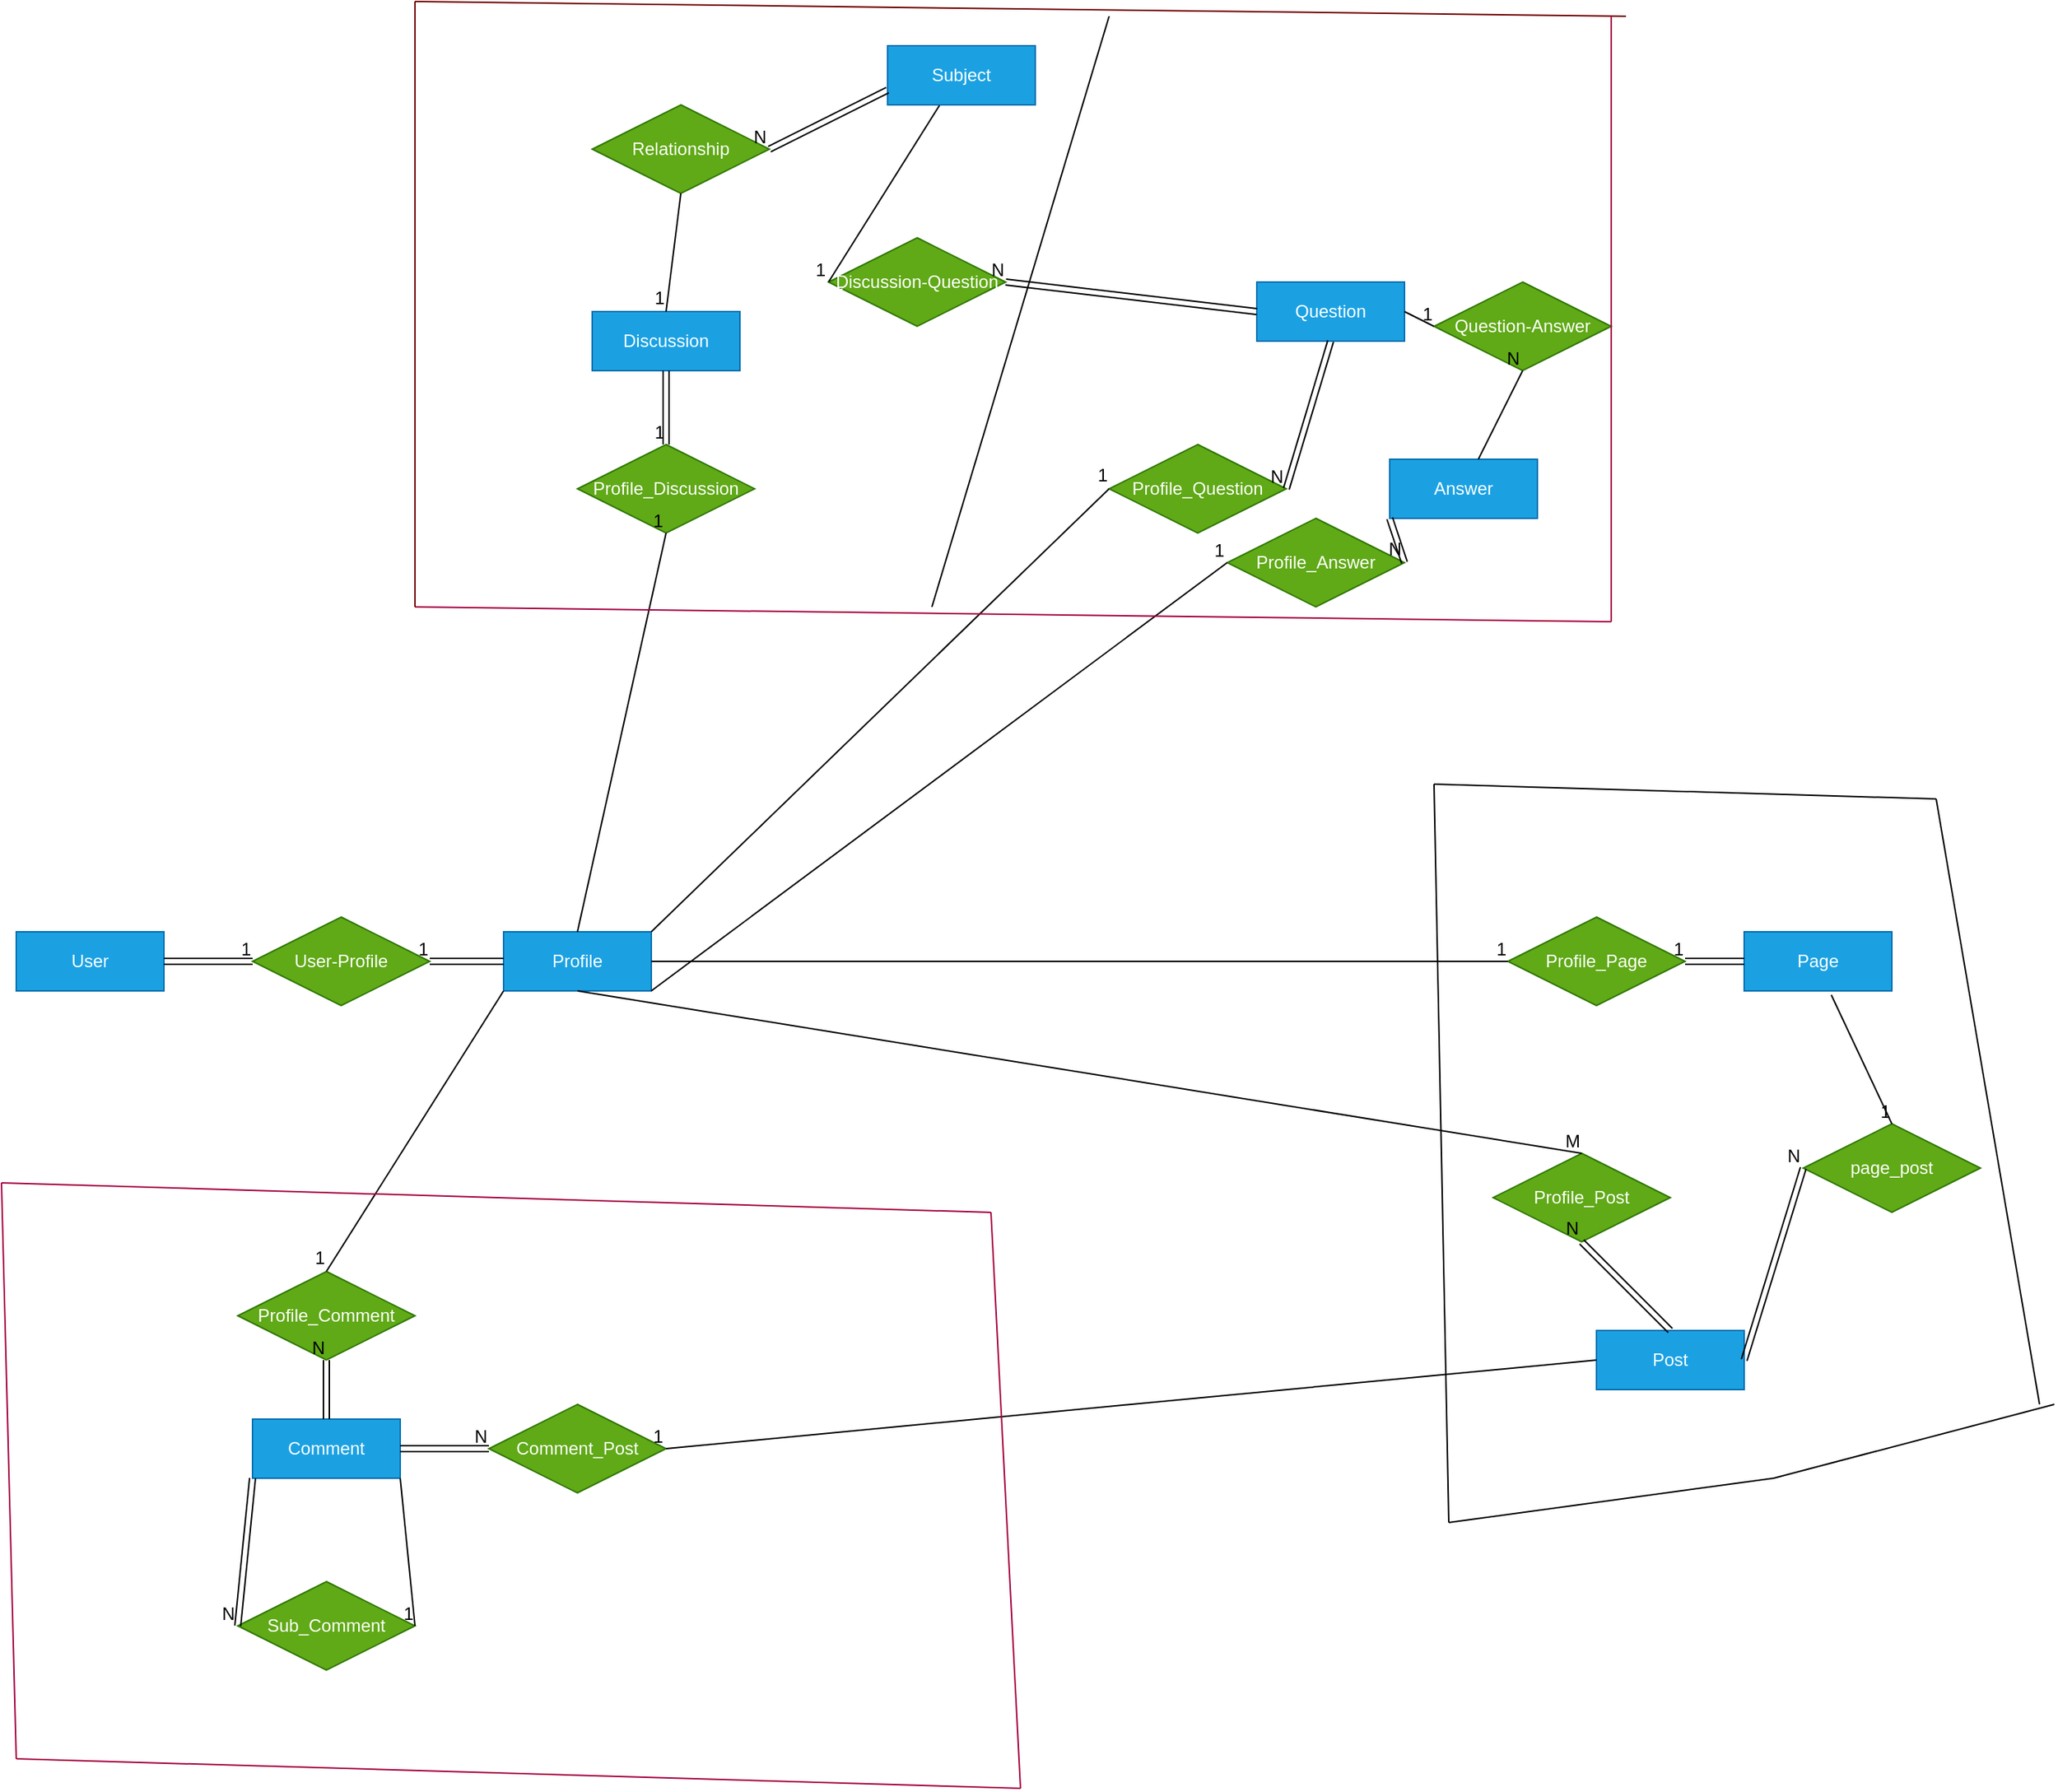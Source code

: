 <mxfile version="27.2.0">
  <diagram name="Page-1" id="8t66R9n_PGoeMH0AewRn">
    <mxGraphModel dx="2481" dy="2136" grid="1" gridSize="10" guides="1" tooltips="1" connect="1" arrows="1" fold="1" page="1" pageScale="1" pageWidth="850" pageHeight="1100" math="0" shadow="0">
      <root>
        <mxCell id="0" />
        <mxCell id="1" parent="0" />
        <mxCell id="4IzWLloHtomrwevVD-YD-1" value="&lt;div&gt;User&lt;/div&gt;" style="whiteSpace=wrap;html=1;align=center;fillColor=#1ba1e2;fontColor=#ffffff;strokeColor=#006EAF;" parent="1" vertex="1">
          <mxGeometry x="-120" y="270" width="100" height="40" as="geometry" />
        </mxCell>
        <mxCell id="4IzWLloHtomrwevVD-YD-2" value="&lt;div&gt;Profile&lt;/div&gt;" style="whiteSpace=wrap;html=1;align=center;fillColor=#1ba1e2;fontColor=#ffffff;strokeColor=#006EAF;" parent="1" vertex="1">
          <mxGeometry x="210" y="270" width="100" height="40" as="geometry" />
        </mxCell>
        <mxCell id="4IzWLloHtomrwevVD-YD-3" value="&lt;div&gt;Post&lt;/div&gt;" style="whiteSpace=wrap;html=1;align=center;fillColor=#1ba1e2;fontColor=#ffffff;strokeColor=#006EAF;" parent="1" vertex="1">
          <mxGeometry x="950" y="540" width="100" height="40" as="geometry" />
        </mxCell>
        <mxCell id="4IzWLloHtomrwevVD-YD-4" value="&lt;div&gt;Comment&lt;/div&gt;" style="whiteSpace=wrap;html=1;align=center;fillColor=#1ba1e2;fontColor=#ffffff;strokeColor=#006EAF;" parent="1" vertex="1">
          <mxGeometry x="40" y="600" width="100" height="40" as="geometry" />
        </mxCell>
        <mxCell id="4IzWLloHtomrwevVD-YD-6" value="&lt;div&gt;Page&lt;/div&gt;" style="whiteSpace=wrap;html=1;align=center;fillColor=#1ba1e2;fontColor=#ffffff;strokeColor=#006EAF;" parent="1" vertex="1">
          <mxGeometry x="1050" y="270" width="100" height="40" as="geometry" />
        </mxCell>
        <mxCell id="4IzWLloHtomrwevVD-YD-7" value="Discussion" style="whiteSpace=wrap;html=1;align=center;fillColor=#1ba1e2;fontColor=#ffffff;strokeColor=#006EAF;" parent="1" vertex="1">
          <mxGeometry x="270" y="-150" width="100" height="40" as="geometry" />
        </mxCell>
        <mxCell id="4IzWLloHtomrwevVD-YD-9" value="&lt;div&gt;Question&lt;/div&gt;" style="whiteSpace=wrap;html=1;align=center;fillColor=#1ba1e2;fontColor=#ffffff;strokeColor=#006EAF;" parent="1" vertex="1">
          <mxGeometry x="720" y="-170" width="100" height="40" as="geometry" />
        </mxCell>
        <mxCell id="4IzWLloHtomrwevVD-YD-10" value="&lt;div&gt;Answer&lt;/div&gt;" style="whiteSpace=wrap;html=1;align=center;fillColor=#1ba1e2;fontColor=#ffffff;strokeColor=#006EAF;" parent="1" vertex="1">
          <mxGeometry x="810" y="-50" width="100" height="40" as="geometry" />
        </mxCell>
        <mxCell id="4IzWLloHtomrwevVD-YD-11" value="User-Profile" style="shape=rhombus;perimeter=rhombusPerimeter;whiteSpace=wrap;html=1;align=center;fillColor=#60a917;fontColor=#ffffff;strokeColor=#2D7600;" parent="1" vertex="1">
          <mxGeometry x="40" y="260" width="120" height="60" as="geometry" />
        </mxCell>
        <mxCell id="4IzWLloHtomrwevVD-YD-13" value="" style="shape=link;html=1;rounded=0;exitX=1;exitY=0.5;exitDx=0;exitDy=0;entryX=0;entryY=0.5;entryDx=0;entryDy=0;" parent="1" source="4IzWLloHtomrwevVD-YD-1" target="4IzWLloHtomrwevVD-YD-11" edge="1">
          <mxGeometry relative="1" as="geometry">
            <mxPoint x="350" y="420" as="sourcePoint" />
            <mxPoint x="510" y="420" as="targetPoint" />
          </mxGeometry>
        </mxCell>
        <mxCell id="4IzWLloHtomrwevVD-YD-14" value="1" style="resizable=0;html=1;whiteSpace=wrap;align=right;verticalAlign=bottom;" parent="4IzWLloHtomrwevVD-YD-13" connectable="0" vertex="1">
          <mxGeometry x="1" relative="1" as="geometry" />
        </mxCell>
        <mxCell id="4IzWLloHtomrwevVD-YD-15" value="" style="shape=link;html=1;rounded=0;entryX=1;entryY=0.5;entryDx=0;entryDy=0;exitX=0;exitY=0.5;exitDx=0;exitDy=0;" parent="1" source="4IzWLloHtomrwevVD-YD-2" target="4IzWLloHtomrwevVD-YD-11" edge="1">
          <mxGeometry relative="1" as="geometry">
            <mxPoint x="250" y="220" as="sourcePoint" />
            <mxPoint x="510" y="420" as="targetPoint" />
          </mxGeometry>
        </mxCell>
        <mxCell id="4IzWLloHtomrwevVD-YD-16" value="1" style="resizable=0;html=1;whiteSpace=wrap;align=right;verticalAlign=bottom;" parent="4IzWLloHtomrwevVD-YD-15" connectable="0" vertex="1">
          <mxGeometry x="1" relative="1" as="geometry" />
        </mxCell>
        <mxCell id="4IzWLloHtomrwevVD-YD-17" value="Profile_Post" style="shape=rhombus;perimeter=rhombusPerimeter;whiteSpace=wrap;html=1;align=center;fillColor=#60a917;fontColor=#ffffff;strokeColor=#2D7600;" parent="1" vertex="1">
          <mxGeometry x="880" y="420" width="120" height="60" as="geometry" />
        </mxCell>
        <mxCell id="4IzWLloHtomrwevVD-YD-20" value="" style="shape=link;html=1;rounded=0;entryX=0.5;entryY=1;entryDx=0;entryDy=0;exitX=0.5;exitY=0;exitDx=0;exitDy=0;" parent="1" source="4IzWLloHtomrwevVD-YD-3" target="4IzWLloHtomrwevVD-YD-17" edge="1">
          <mxGeometry relative="1" as="geometry">
            <mxPoint x="350" y="420" as="sourcePoint" />
            <mxPoint x="510" y="420" as="targetPoint" />
          </mxGeometry>
        </mxCell>
        <mxCell id="4IzWLloHtomrwevVD-YD-21" value="N" style="resizable=0;html=1;whiteSpace=wrap;align=right;verticalAlign=bottom;" parent="4IzWLloHtomrwevVD-YD-20" connectable="0" vertex="1">
          <mxGeometry x="1" relative="1" as="geometry" />
        </mxCell>
        <mxCell id="4IzWLloHtomrwevVD-YD-22" value="Comment_Post" style="shape=rhombus;perimeter=rhombusPerimeter;whiteSpace=wrap;html=1;align=center;fillColor=#60a917;fontColor=#ffffff;strokeColor=#2D7600;" parent="1" vertex="1">
          <mxGeometry x="200" y="590" width="120" height="60" as="geometry" />
        </mxCell>
        <mxCell id="4IzWLloHtomrwevVD-YD-23" value="" style="endArrow=none;html=1;rounded=0;exitX=0;exitY=0.5;exitDx=0;exitDy=0;entryX=1;entryY=0.5;entryDx=0;entryDy=0;" parent="1" source="4IzWLloHtomrwevVD-YD-3" target="4IzWLloHtomrwevVD-YD-22" edge="1">
          <mxGeometry relative="1" as="geometry">
            <mxPoint x="350" y="420" as="sourcePoint" />
            <mxPoint x="510" y="420" as="targetPoint" />
          </mxGeometry>
        </mxCell>
        <mxCell id="4IzWLloHtomrwevVD-YD-24" value="1" style="resizable=0;html=1;whiteSpace=wrap;align=right;verticalAlign=bottom;" parent="4IzWLloHtomrwevVD-YD-23" connectable="0" vertex="1">
          <mxGeometry x="1" relative="1" as="geometry" />
        </mxCell>
        <mxCell id="4IzWLloHtomrwevVD-YD-25" value="" style="shape=link;html=1;rounded=0;entryX=0;entryY=0.5;entryDx=0;entryDy=0;exitX=1;exitY=0.5;exitDx=0;exitDy=0;" parent="1" source="4IzWLloHtomrwevVD-YD-4" target="4IzWLloHtomrwevVD-YD-22" edge="1">
          <mxGeometry relative="1" as="geometry">
            <mxPoint x="350" y="420" as="sourcePoint" />
            <mxPoint x="510" y="420" as="targetPoint" />
          </mxGeometry>
        </mxCell>
        <mxCell id="4IzWLloHtomrwevVD-YD-26" value="N" style="resizable=0;html=1;whiteSpace=wrap;align=right;verticalAlign=bottom;" parent="4IzWLloHtomrwevVD-YD-25" connectable="0" vertex="1">
          <mxGeometry x="1" relative="1" as="geometry" />
        </mxCell>
        <mxCell id="4IzWLloHtomrwevVD-YD-30" value="Profile_Page" style="shape=rhombus;perimeter=rhombusPerimeter;whiteSpace=wrap;html=1;align=center;fillColor=#60a917;fontColor=#ffffff;strokeColor=#2D7600;" parent="1" vertex="1">
          <mxGeometry x="890" y="260" width="120" height="60" as="geometry" />
        </mxCell>
        <mxCell id="4IzWLloHtomrwevVD-YD-31" value="" style="endArrow=none;html=1;rounded=0;entryX=0;entryY=0.5;entryDx=0;entryDy=0;exitX=1;exitY=0.5;exitDx=0;exitDy=0;" parent="1" source="4IzWLloHtomrwevVD-YD-2" target="4IzWLloHtomrwevVD-YD-30" edge="1">
          <mxGeometry relative="1" as="geometry">
            <mxPoint x="350" y="420" as="sourcePoint" />
            <mxPoint x="510" y="420" as="targetPoint" />
          </mxGeometry>
        </mxCell>
        <mxCell id="4IzWLloHtomrwevVD-YD-32" value="1" style="resizable=0;html=1;whiteSpace=wrap;align=right;verticalAlign=bottom;" parent="4IzWLloHtomrwevVD-YD-31" connectable="0" vertex="1">
          <mxGeometry x="1" relative="1" as="geometry" />
        </mxCell>
        <mxCell id="4IzWLloHtomrwevVD-YD-35" value="Profile_Discussion" style="shape=rhombus;perimeter=rhombusPerimeter;whiteSpace=wrap;html=1;align=center;fillColor=#60a917;fontColor=#ffffff;strokeColor=#2D7600;" parent="1" vertex="1">
          <mxGeometry x="260" y="-60" width="120" height="60" as="geometry" />
        </mxCell>
        <mxCell id="4IzWLloHtomrwevVD-YD-38" value="" style="endArrow=none;html=1;rounded=0;exitX=0.5;exitY=0;exitDx=0;exitDy=0;entryX=0.5;entryY=1;entryDx=0;entryDy=0;" parent="1" source="4IzWLloHtomrwevVD-YD-2" target="4IzWLloHtomrwevVD-YD-35" edge="1">
          <mxGeometry relative="1" as="geometry">
            <mxPoint x="350" y="330" as="sourcePoint" />
            <mxPoint x="510" y="330" as="targetPoint" />
          </mxGeometry>
        </mxCell>
        <mxCell id="4IzWLloHtomrwevVD-YD-39" value="1" style="resizable=0;html=1;whiteSpace=wrap;align=right;verticalAlign=bottom;" parent="4IzWLloHtomrwevVD-YD-38" connectable="0" vertex="1">
          <mxGeometry x="1" relative="1" as="geometry" />
        </mxCell>
        <mxCell id="4IzWLloHtomrwevVD-YD-44" value="" style="shape=link;html=1;rounded=0;entryX=1;entryY=0.5;entryDx=0;entryDy=0;exitX=0;exitY=0.5;exitDx=0;exitDy=0;" parent="1" source="4IzWLloHtomrwevVD-YD-6" target="4IzWLloHtomrwevVD-YD-30" edge="1">
          <mxGeometry relative="1" as="geometry">
            <mxPoint x="350" y="330" as="sourcePoint" />
            <mxPoint x="510" y="330" as="targetPoint" />
          </mxGeometry>
        </mxCell>
        <mxCell id="4IzWLloHtomrwevVD-YD-45" value="1" style="resizable=0;html=1;whiteSpace=wrap;align=right;verticalAlign=bottom;" parent="4IzWLloHtomrwevVD-YD-44" connectable="0" vertex="1">
          <mxGeometry x="1" relative="1" as="geometry" />
        </mxCell>
        <mxCell id="4IzWLloHtomrwevVD-YD-46" value="ِDiscussion-Question" style="shape=rhombus;perimeter=rhombusPerimeter;whiteSpace=wrap;html=1;align=center;fillColor=#60a917;fontColor=#ffffff;strokeColor=#2D7600;" parent="1" vertex="1">
          <mxGeometry x="430" y="-200" width="120" height="60" as="geometry" />
        </mxCell>
        <mxCell id="4IzWLloHtomrwevVD-YD-47" value="" style="endArrow=none;html=1;rounded=0;entryX=0;entryY=0.5;entryDx=0;entryDy=0;exitX=0.352;exitY=1.006;exitDx=0;exitDy=0;exitPerimeter=0;" parent="1" source="x9-qvbxCIrxGq_WWCasO-30" target="4IzWLloHtomrwevVD-YD-46" edge="1">
          <mxGeometry relative="1" as="geometry">
            <mxPoint x="350" y="270" as="sourcePoint" />
            <mxPoint x="510" y="270" as="targetPoint" />
          </mxGeometry>
        </mxCell>
        <mxCell id="4IzWLloHtomrwevVD-YD-48" value="1" style="resizable=0;html=1;whiteSpace=wrap;align=right;verticalAlign=bottom;" parent="4IzWLloHtomrwevVD-YD-47" connectable="0" vertex="1">
          <mxGeometry x="1" relative="1" as="geometry" />
        </mxCell>
        <mxCell id="4IzWLloHtomrwevVD-YD-49" value="" style="shape=link;html=1;rounded=0;entryX=1;entryY=0.5;entryDx=0;entryDy=0;exitX=0;exitY=0.5;exitDx=0;exitDy=0;" parent="1" source="4IzWLloHtomrwevVD-YD-9" target="4IzWLloHtomrwevVD-YD-46" edge="1">
          <mxGeometry relative="1" as="geometry">
            <mxPoint x="350" y="270" as="sourcePoint" />
            <mxPoint x="510" y="270" as="targetPoint" />
          </mxGeometry>
        </mxCell>
        <mxCell id="4IzWLloHtomrwevVD-YD-50" value="N" style="resizable=0;html=1;whiteSpace=wrap;align=right;verticalAlign=bottom;" parent="4IzWLloHtomrwevVD-YD-49" connectable="0" vertex="1">
          <mxGeometry x="1" relative="1" as="geometry" />
        </mxCell>
        <mxCell id="4IzWLloHtomrwevVD-YD-52" value="Question-Answer" style="shape=rhombus;perimeter=rhombusPerimeter;whiteSpace=wrap;html=1;align=center;fillColor=#60a917;fontColor=#ffffff;strokeColor=#2D7600;" parent="1" vertex="1">
          <mxGeometry x="840" y="-170" width="120" height="60" as="geometry" />
        </mxCell>
        <mxCell id="4IzWLloHtomrwevVD-YD-53" value="" style="endArrow=none;html=1;rounded=0;exitX=1;exitY=0.5;exitDx=0;exitDy=0;entryX=0;entryY=0.5;entryDx=0;entryDy=0;" parent="1" source="4IzWLloHtomrwevVD-YD-9" target="4IzWLloHtomrwevVD-YD-52" edge="1">
          <mxGeometry relative="1" as="geometry">
            <mxPoint x="360" y="280" as="sourcePoint" />
            <mxPoint x="520" y="280" as="targetPoint" />
          </mxGeometry>
        </mxCell>
        <mxCell id="4IzWLloHtomrwevVD-YD-54" value="1" style="resizable=0;html=1;whiteSpace=wrap;align=right;verticalAlign=bottom;" parent="4IzWLloHtomrwevVD-YD-53" connectable="0" vertex="1">
          <mxGeometry x="1" relative="1" as="geometry" />
        </mxCell>
        <mxCell id="4IzWLloHtomrwevVD-YD-57" value="" style="endArrow=none;html=1;rounded=0;entryX=0.5;entryY=1;entryDx=0;entryDy=0;" parent="1" source="4IzWLloHtomrwevVD-YD-10" target="4IzWLloHtomrwevVD-YD-52" edge="1">
          <mxGeometry relative="1" as="geometry">
            <mxPoint x="360" y="280" as="sourcePoint" />
            <mxPoint x="520" y="280" as="targetPoint" />
          </mxGeometry>
        </mxCell>
        <mxCell id="4IzWLloHtomrwevVD-YD-58" value="N" style="resizable=0;html=1;whiteSpace=wrap;align=right;verticalAlign=bottom;" parent="4IzWLloHtomrwevVD-YD-57" connectable="0" vertex="1">
          <mxGeometry x="1" relative="1" as="geometry" />
        </mxCell>
        <mxCell id="4IzWLloHtomrwevVD-YD-60" style="edgeStyle=orthogonalEdgeStyle;rounded=0;orthogonalLoop=1;jettySize=auto;html=1;exitX=0.5;exitY=1;exitDx=0;exitDy=0;" parent="1" edge="1">
          <mxGeometry relative="1" as="geometry">
            <mxPoint x="230" y="190" as="sourcePoint" />
            <mxPoint x="230" y="190" as="targetPoint" />
          </mxGeometry>
        </mxCell>
        <mxCell id="4IzWLloHtomrwevVD-YD-65" value="&lt;div&gt;Profile_Question&lt;/div&gt;" style="shape=rhombus;perimeter=rhombusPerimeter;whiteSpace=wrap;html=1;align=center;fillColor=#60a917;fontColor=#ffffff;strokeColor=#2D7600;" parent="1" vertex="1">
          <mxGeometry x="620" y="-60" width="120" height="60" as="geometry" />
        </mxCell>
        <mxCell id="4IzWLloHtomrwevVD-YD-66" value="" style="endArrow=none;html=1;rounded=0;exitX=1;exitY=0;exitDx=0;exitDy=0;entryX=0;entryY=0.5;entryDx=0;entryDy=0;" parent="1" source="4IzWLloHtomrwevVD-YD-2" target="4IzWLloHtomrwevVD-YD-65" edge="1">
          <mxGeometry relative="1" as="geometry">
            <mxPoint x="360" y="280" as="sourcePoint" />
            <mxPoint x="520" y="280" as="targetPoint" />
          </mxGeometry>
        </mxCell>
        <mxCell id="4IzWLloHtomrwevVD-YD-67" value="1" style="resizable=0;html=1;whiteSpace=wrap;align=right;verticalAlign=bottom;" parent="4IzWLloHtomrwevVD-YD-66" connectable="0" vertex="1">
          <mxGeometry x="1" relative="1" as="geometry" />
        </mxCell>
        <mxCell id="4IzWLloHtomrwevVD-YD-68" value="" style="shape=link;html=1;rounded=0;exitX=0.5;exitY=1;exitDx=0;exitDy=0;entryX=1;entryY=0.5;entryDx=0;entryDy=0;" parent="1" source="4IzWLloHtomrwevVD-YD-9" target="4IzWLloHtomrwevVD-YD-65" edge="1">
          <mxGeometry relative="1" as="geometry">
            <mxPoint x="360" y="280" as="sourcePoint" />
            <mxPoint x="520" y="280" as="targetPoint" />
          </mxGeometry>
        </mxCell>
        <mxCell id="4IzWLloHtomrwevVD-YD-69" value="N" style="resizable=0;html=1;whiteSpace=wrap;align=right;verticalAlign=bottom;" parent="4IzWLloHtomrwevVD-YD-68" connectable="0" vertex="1">
          <mxGeometry x="1" relative="1" as="geometry" />
        </mxCell>
        <mxCell id="4IzWLloHtomrwevVD-YD-70" value="&lt;div&gt;Profile_Answer&lt;/div&gt;" style="shape=rhombus;perimeter=rhombusPerimeter;whiteSpace=wrap;html=1;align=center;fillColor=#60a917;fontColor=#ffffff;strokeColor=#2D7600;" parent="1" vertex="1">
          <mxGeometry x="700" y="-10" width="120" height="60" as="geometry" />
        </mxCell>
        <mxCell id="4IzWLloHtomrwevVD-YD-71" value="" style="endArrow=none;html=1;rounded=0;exitX=1;exitY=1;exitDx=0;exitDy=0;entryX=0;entryY=0.5;entryDx=0;entryDy=0;" parent="1" source="4IzWLloHtomrwevVD-YD-2" target="4IzWLloHtomrwevVD-YD-70" edge="1">
          <mxGeometry relative="1" as="geometry">
            <mxPoint x="410" y="350" as="sourcePoint" />
            <mxPoint x="480" y="480" as="targetPoint" />
          </mxGeometry>
        </mxCell>
        <mxCell id="4IzWLloHtomrwevVD-YD-72" value="1" style="resizable=0;html=1;whiteSpace=wrap;align=right;verticalAlign=bottom;" parent="4IzWLloHtomrwevVD-YD-71" connectable="0" vertex="1">
          <mxGeometry x="1" relative="1" as="geometry" />
        </mxCell>
        <mxCell id="4IzWLloHtomrwevVD-YD-73" value="" style="shape=link;html=1;rounded=0;entryX=1;entryY=0.5;entryDx=0;entryDy=0;exitX=0;exitY=1;exitDx=0;exitDy=0;" parent="1" source="4IzWLloHtomrwevVD-YD-10" target="4IzWLloHtomrwevVD-YD-70" edge="1">
          <mxGeometry relative="1" as="geometry">
            <mxPoint x="360" y="280" as="sourcePoint" />
            <mxPoint x="520" y="280" as="targetPoint" />
          </mxGeometry>
        </mxCell>
        <mxCell id="4IzWLloHtomrwevVD-YD-74" value="N" style="resizable=0;html=1;whiteSpace=wrap;align=right;verticalAlign=bottom;" parent="4IzWLloHtomrwevVD-YD-73" connectable="0" vertex="1">
          <mxGeometry x="1" relative="1" as="geometry" />
        </mxCell>
        <mxCell id="4IzWLloHtomrwevVD-YD-75" value="&lt;div&gt;Sub_Comment&lt;/div&gt;" style="shape=rhombus;perimeter=rhombusPerimeter;whiteSpace=wrap;html=1;align=center;fillColor=#60a917;fontColor=#ffffff;strokeColor=#2D7600;" parent="1" vertex="1">
          <mxGeometry x="30" y="710" width="120" height="60" as="geometry" />
        </mxCell>
        <mxCell id="4IzWLloHtomrwevVD-YD-76" value="" style="endArrow=none;html=1;rounded=0;exitX=1;exitY=1;exitDx=0;exitDy=0;entryX=1;entryY=0.5;entryDx=0;entryDy=0;" parent="1" source="4IzWLloHtomrwevVD-YD-4" target="4IzWLloHtomrwevVD-YD-75" edge="1">
          <mxGeometry relative="1" as="geometry">
            <mxPoint x="360" y="610" as="sourcePoint" />
            <mxPoint x="520" y="610" as="targetPoint" />
          </mxGeometry>
        </mxCell>
        <mxCell id="4IzWLloHtomrwevVD-YD-77" value="1" style="resizable=0;html=1;whiteSpace=wrap;align=right;verticalAlign=bottom;" parent="4IzWLloHtomrwevVD-YD-76" connectable="0" vertex="1">
          <mxGeometry x="1" relative="1" as="geometry" />
        </mxCell>
        <mxCell id="4IzWLloHtomrwevVD-YD-78" value="" style="shape=link;html=1;rounded=0;exitX=0;exitY=1;exitDx=0;exitDy=0;entryX=0;entryY=0.5;entryDx=0;entryDy=0;" parent="1" source="4IzWLloHtomrwevVD-YD-4" target="4IzWLloHtomrwevVD-YD-75" edge="1">
          <mxGeometry relative="1" as="geometry">
            <mxPoint x="360" y="610" as="sourcePoint" />
            <mxPoint x="520" y="610" as="targetPoint" />
          </mxGeometry>
        </mxCell>
        <mxCell id="4IzWLloHtomrwevVD-YD-79" value="N" style="resizable=0;html=1;whiteSpace=wrap;align=right;verticalAlign=bottom;" parent="4IzWLloHtomrwevVD-YD-78" connectable="0" vertex="1">
          <mxGeometry x="1" relative="1" as="geometry" />
        </mxCell>
        <mxCell id="x9-qvbxCIrxGq_WWCasO-1" value="&lt;div&gt;Profile_Comment&lt;/div&gt;" style="shape=rhombus;perimeter=rhombusPerimeter;whiteSpace=wrap;html=1;align=center;fillColor=#60a917;fontColor=#ffffff;strokeColor=#2D7600;" vertex="1" parent="1">
          <mxGeometry x="30" y="500" width="120" height="60" as="geometry" />
        </mxCell>
        <mxCell id="x9-qvbxCIrxGq_WWCasO-2" value="" style="endArrow=none;html=1;rounded=0;exitX=0;exitY=1;exitDx=0;exitDy=0;entryX=0.5;entryY=0;entryDx=0;entryDy=0;" edge="1" parent="1" source="4IzWLloHtomrwevVD-YD-2" target="x9-qvbxCIrxGq_WWCasO-1">
          <mxGeometry relative="1" as="geometry">
            <mxPoint x="390" y="360" as="sourcePoint" />
            <mxPoint x="190" y="420" as="targetPoint" />
          </mxGeometry>
        </mxCell>
        <mxCell id="x9-qvbxCIrxGq_WWCasO-3" value="1" style="resizable=0;html=1;whiteSpace=wrap;align=right;verticalAlign=bottom;" connectable="0" vertex="1" parent="x9-qvbxCIrxGq_WWCasO-2">
          <mxGeometry x="1" relative="1" as="geometry" />
        </mxCell>
        <mxCell id="x9-qvbxCIrxGq_WWCasO-4" value="" style="endArrow=none;html=1;rounded=0;exitX=0.5;exitY=1;exitDx=0;exitDy=0;entryX=0.5;entryY=0;entryDx=0;entryDy=0;" edge="1" parent="1" source="4IzWLloHtomrwevVD-YD-2" target="4IzWLloHtomrwevVD-YD-17">
          <mxGeometry relative="1" as="geometry">
            <mxPoint x="390" y="360" as="sourcePoint" />
            <mxPoint x="320" y="380" as="targetPoint" />
          </mxGeometry>
        </mxCell>
        <mxCell id="x9-qvbxCIrxGq_WWCasO-5" value="M" style="resizable=0;html=1;whiteSpace=wrap;align=right;verticalAlign=bottom;" connectable="0" vertex="1" parent="x9-qvbxCIrxGq_WWCasO-4">
          <mxGeometry x="1" relative="1" as="geometry" />
        </mxCell>
        <mxCell id="x9-qvbxCIrxGq_WWCasO-8" value="" style="shape=link;html=1;rounded=0;exitX=0.5;exitY=0;exitDx=0;exitDy=0;entryX=0.5;entryY=1;entryDx=0;entryDy=0;" edge="1" parent="1" source="4IzWLloHtomrwevVD-YD-4" target="x9-qvbxCIrxGq_WWCasO-1">
          <mxGeometry relative="1" as="geometry">
            <mxPoint x="390" y="360" as="sourcePoint" />
            <mxPoint x="550" y="360" as="targetPoint" />
          </mxGeometry>
        </mxCell>
        <mxCell id="x9-qvbxCIrxGq_WWCasO-9" value="N" style="resizable=0;html=1;whiteSpace=wrap;align=right;verticalAlign=bottom;" connectable="0" vertex="1" parent="x9-qvbxCIrxGq_WWCasO-8">
          <mxGeometry x="1" relative="1" as="geometry" />
        </mxCell>
        <mxCell id="x9-qvbxCIrxGq_WWCasO-11" value="" style="endArrow=none;html=1;rounded=0;fillColor=#d80073;strokeColor=#A50040;" edge="1" parent="1">
          <mxGeometry relative="1" as="geometry">
            <mxPoint x="150" y="50" as="sourcePoint" />
            <mxPoint x="960" y="60" as="targetPoint" />
          </mxGeometry>
        </mxCell>
        <mxCell id="x9-qvbxCIrxGq_WWCasO-12" value="" style="endArrow=none;html=1;rounded=0;fillColor=#a20025;strokeColor=#6F0000;" edge="1" parent="1">
          <mxGeometry relative="1" as="geometry">
            <mxPoint x="150" y="50" as="sourcePoint" />
            <mxPoint x="150" y="-360" as="targetPoint" />
          </mxGeometry>
        </mxCell>
        <mxCell id="x9-qvbxCIrxGq_WWCasO-13" value="" style="endArrow=none;html=1;rounded=0;fillColor=#a20025;strokeColor=#6F0000;" edge="1" parent="1">
          <mxGeometry relative="1" as="geometry">
            <mxPoint x="150" y="-360" as="sourcePoint" />
            <mxPoint x="970" y="-350" as="targetPoint" />
          </mxGeometry>
        </mxCell>
        <mxCell id="x9-qvbxCIrxGq_WWCasO-14" value="" style="endArrow=none;html=1;rounded=0;fillColor=#d80073;strokeColor=#A50040;" edge="1" parent="1">
          <mxGeometry relative="1" as="geometry">
            <mxPoint x="960" y="60" as="sourcePoint" />
            <mxPoint x="960" y="-350" as="targetPoint" />
          </mxGeometry>
        </mxCell>
        <mxCell id="x9-qvbxCIrxGq_WWCasO-15" value="" style="endArrow=none;html=1;rounded=0;fillColor=#d80073;strokeColor=#A50040;" edge="1" parent="1">
          <mxGeometry relative="1" as="geometry">
            <mxPoint x="-130" y="440" as="sourcePoint" />
            <mxPoint x="-120" y="830" as="targetPoint" />
          </mxGeometry>
        </mxCell>
        <mxCell id="x9-qvbxCIrxGq_WWCasO-16" value="" style="endArrow=none;html=1;rounded=0;fillColor=#d80073;strokeColor=#A50040;" edge="1" parent="1">
          <mxGeometry relative="1" as="geometry">
            <mxPoint x="-120" y="830" as="sourcePoint" />
            <mxPoint x="560" y="850" as="targetPoint" />
          </mxGeometry>
        </mxCell>
        <mxCell id="x9-qvbxCIrxGq_WWCasO-17" value="" style="endArrow=none;html=1;rounded=0;fillColor=#d80073;strokeColor=#A50040;" edge="1" parent="1">
          <mxGeometry relative="1" as="geometry">
            <mxPoint x="560" y="850" as="sourcePoint" />
            <mxPoint x="540" y="460" as="targetPoint" />
          </mxGeometry>
        </mxCell>
        <mxCell id="x9-qvbxCIrxGq_WWCasO-18" value="" style="endArrow=none;html=1;rounded=0;fillColor=#d80073;strokeColor=#A50040;" edge="1" parent="1">
          <mxGeometry relative="1" as="geometry">
            <mxPoint x="-130" y="440" as="sourcePoint" />
            <mxPoint x="540" y="460" as="targetPoint" />
          </mxGeometry>
        </mxCell>
        <mxCell id="x9-qvbxCIrxGq_WWCasO-19" value="" style="endArrow=none;html=1;rounded=0;" edge="1" parent="1">
          <mxGeometry relative="1" as="geometry">
            <mxPoint x="850" y="670" as="sourcePoint" />
            <mxPoint x="1260" y="590" as="targetPoint" />
            <Array as="points">
              <mxPoint x="1070" y="640" />
            </Array>
          </mxGeometry>
        </mxCell>
        <mxCell id="x9-qvbxCIrxGq_WWCasO-20" value="" style="endArrow=none;html=1;rounded=0;" edge="1" parent="1">
          <mxGeometry relative="1" as="geometry">
            <mxPoint x="1250" y="590" as="sourcePoint" />
            <mxPoint x="1180" y="180" as="targetPoint" />
          </mxGeometry>
        </mxCell>
        <mxCell id="x9-qvbxCIrxGq_WWCasO-21" value="" style="endArrow=none;html=1;rounded=0;" edge="1" parent="1">
          <mxGeometry relative="1" as="geometry">
            <mxPoint x="850" y="670" as="sourcePoint" />
            <mxPoint x="840" y="170" as="targetPoint" />
          </mxGeometry>
        </mxCell>
        <mxCell id="x9-qvbxCIrxGq_WWCasO-22" value="" style="endArrow=none;html=1;rounded=0;" edge="1" parent="1">
          <mxGeometry relative="1" as="geometry">
            <mxPoint x="840" y="170" as="sourcePoint" />
            <mxPoint x="1180" y="180" as="targetPoint" />
          </mxGeometry>
        </mxCell>
        <mxCell id="x9-qvbxCIrxGq_WWCasO-23" value="" style="shape=link;html=1;rounded=0;entryX=0.5;entryY=0;entryDx=0;entryDy=0;exitX=0.5;exitY=1;exitDx=0;exitDy=0;" edge="1" parent="1" source="4IzWLloHtomrwevVD-YD-7" target="4IzWLloHtomrwevVD-YD-35">
          <mxGeometry relative="1" as="geometry">
            <mxPoint x="520" y="290" as="sourcePoint" />
            <mxPoint x="680" y="290" as="targetPoint" />
          </mxGeometry>
        </mxCell>
        <mxCell id="x9-qvbxCIrxGq_WWCasO-24" value="1" style="resizable=0;html=1;whiteSpace=wrap;align=right;verticalAlign=bottom;" connectable="0" vertex="1" parent="x9-qvbxCIrxGq_WWCasO-23">
          <mxGeometry x="1" relative="1" as="geometry" />
        </mxCell>
        <mxCell id="x9-qvbxCIrxGq_WWCasO-25" value="page_post" style="shape=rhombus;perimeter=rhombusPerimeter;whiteSpace=wrap;html=1;align=center;fillColor=#60a917;fontColor=#ffffff;strokeColor=#2D7600;" vertex="1" parent="1">
          <mxGeometry x="1090" y="400" width="120" height="60" as="geometry" />
        </mxCell>
        <mxCell id="x9-qvbxCIrxGq_WWCasO-26" value="" style="endArrow=none;html=1;rounded=0;entryX=0.5;entryY=0;entryDx=0;entryDy=0;exitX=0.59;exitY=1.069;exitDx=0;exitDy=0;exitPerimeter=0;" edge="1" parent="1" source="4IzWLloHtomrwevVD-YD-6" target="x9-qvbxCIrxGq_WWCasO-25">
          <mxGeometry relative="1" as="geometry">
            <mxPoint x="520" y="440" as="sourcePoint" />
            <mxPoint x="680" y="440" as="targetPoint" />
          </mxGeometry>
        </mxCell>
        <mxCell id="x9-qvbxCIrxGq_WWCasO-27" value="1" style="resizable=0;html=1;whiteSpace=wrap;align=right;verticalAlign=bottom;" connectable="0" vertex="1" parent="x9-qvbxCIrxGq_WWCasO-26">
          <mxGeometry x="1" relative="1" as="geometry" />
        </mxCell>
        <mxCell id="x9-qvbxCIrxGq_WWCasO-28" value="" style="shape=link;html=1;rounded=0;exitX=1;exitY=0.5;exitDx=0;exitDy=0;entryX=0;entryY=0.5;entryDx=0;entryDy=0;" edge="1" parent="1" source="4IzWLloHtomrwevVD-YD-3" target="x9-qvbxCIrxGq_WWCasO-25">
          <mxGeometry relative="1" as="geometry">
            <mxPoint x="520" y="440" as="sourcePoint" />
            <mxPoint x="680" y="440" as="targetPoint" />
          </mxGeometry>
        </mxCell>
        <mxCell id="x9-qvbxCIrxGq_WWCasO-29" value="N" style="resizable=0;html=1;whiteSpace=wrap;align=right;verticalAlign=bottom;" connectable="0" vertex="1" parent="x9-qvbxCIrxGq_WWCasO-28">
          <mxGeometry x="1" relative="1" as="geometry" />
        </mxCell>
        <mxCell id="x9-qvbxCIrxGq_WWCasO-30" value="&lt;div&gt;Subject&lt;/div&gt;" style="whiteSpace=wrap;html=1;align=center;fillColor=#1ba1e2;fontColor=#ffffff;strokeColor=#006EAF;" vertex="1" parent="1">
          <mxGeometry x="470" y="-330" width="100" height="40" as="geometry" />
        </mxCell>
        <mxCell id="x9-qvbxCIrxGq_WWCasO-32" value="Relationship" style="shape=rhombus;perimeter=rhombusPerimeter;whiteSpace=wrap;html=1;align=center;fillColor=#60a917;fontColor=#ffffff;strokeColor=#2D7600;" vertex="1" parent="1">
          <mxGeometry x="270" y="-290" width="120" height="60" as="geometry" />
        </mxCell>
        <mxCell id="x9-qvbxCIrxGq_WWCasO-33" value="" style="endArrow=none;html=1;rounded=0;entryX=0.5;entryY=0;entryDx=0;entryDy=0;exitX=0.5;exitY=1;exitDx=0;exitDy=0;" edge="1" parent="1" source="x9-qvbxCIrxGq_WWCasO-32" target="4IzWLloHtomrwevVD-YD-7">
          <mxGeometry relative="1" as="geometry">
            <mxPoint x="520" y="30" as="sourcePoint" />
            <mxPoint x="680" y="30" as="targetPoint" />
          </mxGeometry>
        </mxCell>
        <mxCell id="x9-qvbxCIrxGq_WWCasO-34" value="1" style="resizable=0;html=1;whiteSpace=wrap;align=right;verticalAlign=bottom;" connectable="0" vertex="1" parent="x9-qvbxCIrxGq_WWCasO-33">
          <mxGeometry x="1" relative="1" as="geometry" />
        </mxCell>
        <mxCell id="x9-qvbxCIrxGq_WWCasO-35" value="" style="shape=link;html=1;rounded=0;entryX=1;entryY=0.5;entryDx=0;entryDy=0;exitX=0;exitY=0.75;exitDx=0;exitDy=0;" edge="1" parent="1" source="x9-qvbxCIrxGq_WWCasO-30" target="x9-qvbxCIrxGq_WWCasO-32">
          <mxGeometry relative="1" as="geometry">
            <mxPoint x="520" y="30" as="sourcePoint" />
            <mxPoint x="680" y="30" as="targetPoint" />
          </mxGeometry>
        </mxCell>
        <mxCell id="x9-qvbxCIrxGq_WWCasO-36" value="N" style="resizable=0;html=1;whiteSpace=wrap;align=right;verticalAlign=bottom;" connectable="0" vertex="1" parent="x9-qvbxCIrxGq_WWCasO-35">
          <mxGeometry x="1" relative="1" as="geometry" />
        </mxCell>
        <mxCell id="x9-qvbxCIrxGq_WWCasO-38" value="" style="endArrow=none;html=1;rounded=0;" edge="1" parent="1">
          <mxGeometry relative="1" as="geometry">
            <mxPoint x="500" y="50" as="sourcePoint" />
            <mxPoint x="620" y="-350" as="targetPoint" />
          </mxGeometry>
        </mxCell>
      </root>
    </mxGraphModel>
  </diagram>
</mxfile>
